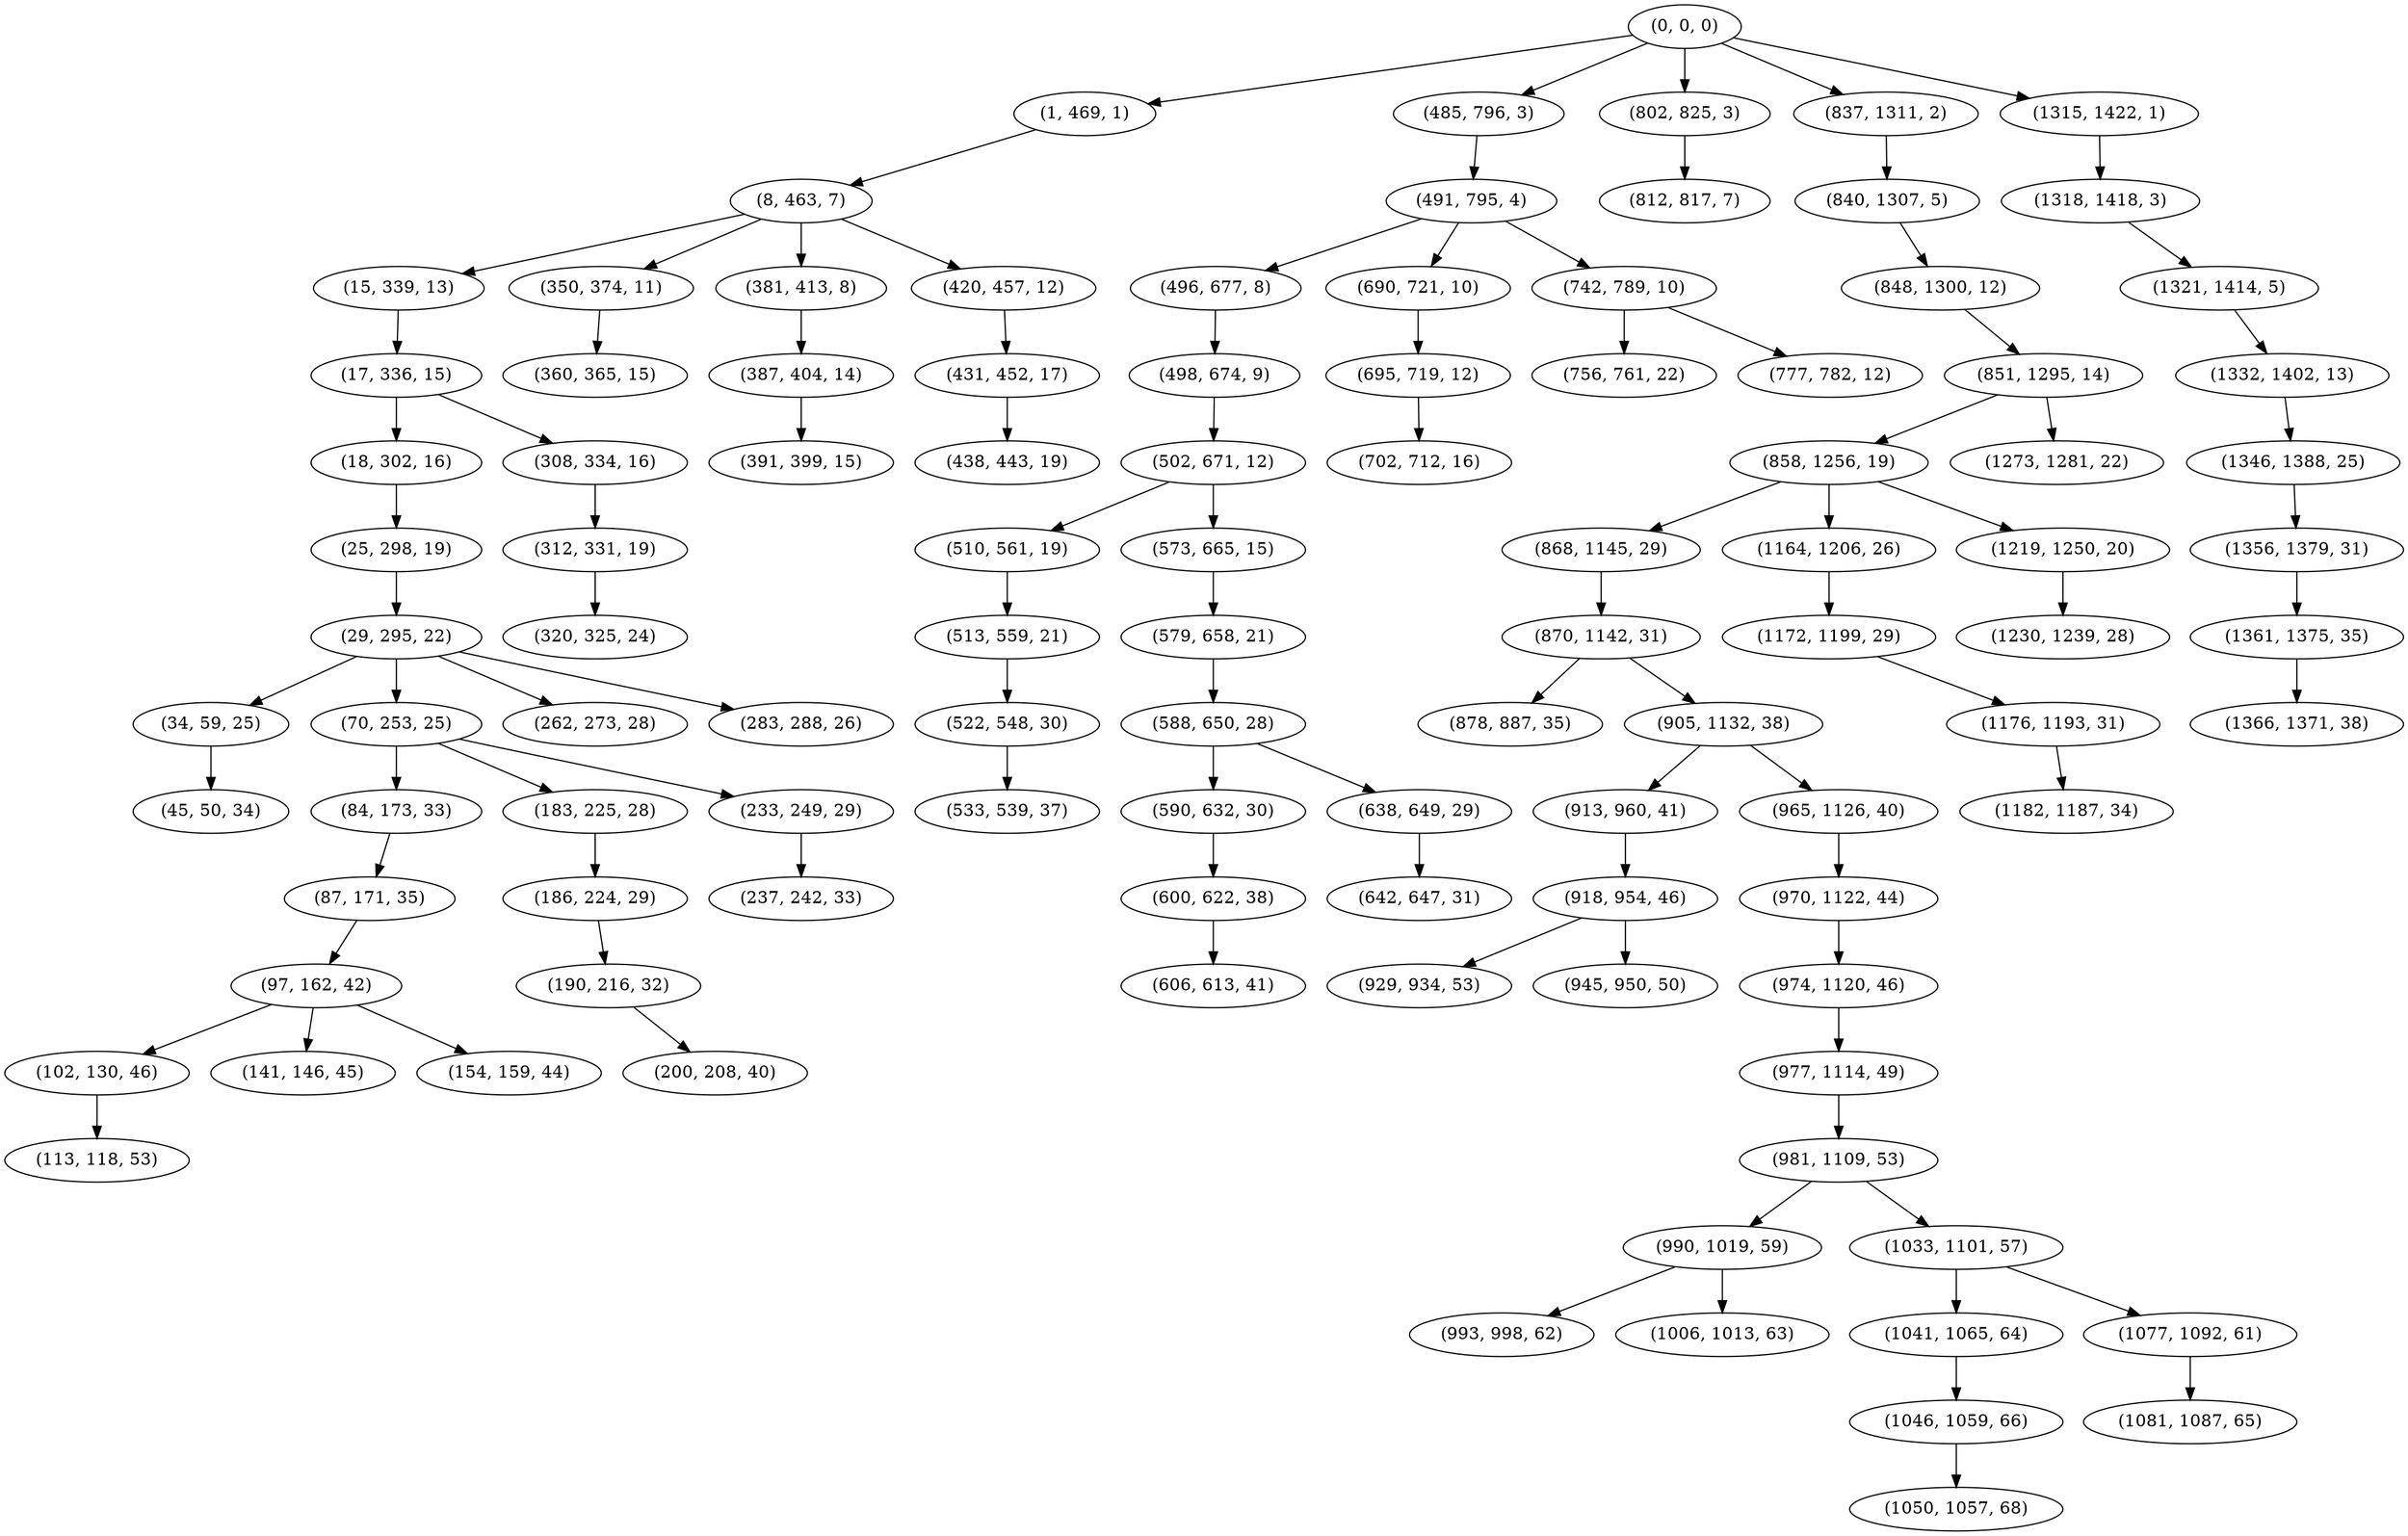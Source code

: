 digraph tree {
    "(0, 0, 0)";
    "(1, 469, 1)";
    "(8, 463, 7)";
    "(15, 339, 13)";
    "(17, 336, 15)";
    "(18, 302, 16)";
    "(25, 298, 19)";
    "(29, 295, 22)";
    "(34, 59, 25)";
    "(45, 50, 34)";
    "(70, 253, 25)";
    "(84, 173, 33)";
    "(87, 171, 35)";
    "(97, 162, 42)";
    "(102, 130, 46)";
    "(113, 118, 53)";
    "(141, 146, 45)";
    "(154, 159, 44)";
    "(183, 225, 28)";
    "(186, 224, 29)";
    "(190, 216, 32)";
    "(200, 208, 40)";
    "(233, 249, 29)";
    "(237, 242, 33)";
    "(262, 273, 28)";
    "(283, 288, 26)";
    "(308, 334, 16)";
    "(312, 331, 19)";
    "(320, 325, 24)";
    "(350, 374, 11)";
    "(360, 365, 15)";
    "(381, 413, 8)";
    "(387, 404, 14)";
    "(391, 399, 15)";
    "(420, 457, 12)";
    "(431, 452, 17)";
    "(438, 443, 19)";
    "(485, 796, 3)";
    "(491, 795, 4)";
    "(496, 677, 8)";
    "(498, 674, 9)";
    "(502, 671, 12)";
    "(510, 561, 19)";
    "(513, 559, 21)";
    "(522, 548, 30)";
    "(533, 539, 37)";
    "(573, 665, 15)";
    "(579, 658, 21)";
    "(588, 650, 28)";
    "(590, 632, 30)";
    "(600, 622, 38)";
    "(606, 613, 41)";
    "(638, 649, 29)";
    "(642, 647, 31)";
    "(690, 721, 10)";
    "(695, 719, 12)";
    "(702, 712, 16)";
    "(742, 789, 10)";
    "(756, 761, 22)";
    "(777, 782, 12)";
    "(802, 825, 3)";
    "(812, 817, 7)";
    "(837, 1311, 2)";
    "(840, 1307, 5)";
    "(848, 1300, 12)";
    "(851, 1295, 14)";
    "(858, 1256, 19)";
    "(868, 1145, 29)";
    "(870, 1142, 31)";
    "(878, 887, 35)";
    "(905, 1132, 38)";
    "(913, 960, 41)";
    "(918, 954, 46)";
    "(929, 934, 53)";
    "(945, 950, 50)";
    "(965, 1126, 40)";
    "(970, 1122, 44)";
    "(974, 1120, 46)";
    "(977, 1114, 49)";
    "(981, 1109, 53)";
    "(990, 1019, 59)";
    "(993, 998, 62)";
    "(1006, 1013, 63)";
    "(1033, 1101, 57)";
    "(1041, 1065, 64)";
    "(1046, 1059, 66)";
    "(1050, 1057, 68)";
    "(1077, 1092, 61)";
    "(1081, 1087, 65)";
    "(1164, 1206, 26)";
    "(1172, 1199, 29)";
    "(1176, 1193, 31)";
    "(1182, 1187, 34)";
    "(1219, 1250, 20)";
    "(1230, 1239, 28)";
    "(1273, 1281, 22)";
    "(1315, 1422, 1)";
    "(1318, 1418, 3)";
    "(1321, 1414, 5)";
    "(1332, 1402, 13)";
    "(1346, 1388, 25)";
    "(1356, 1379, 31)";
    "(1361, 1375, 35)";
    "(1366, 1371, 38)";
    "(0, 0, 0)" -> "(1, 469, 1)";
    "(0, 0, 0)" -> "(485, 796, 3)";
    "(0, 0, 0)" -> "(802, 825, 3)";
    "(0, 0, 0)" -> "(837, 1311, 2)";
    "(0, 0, 0)" -> "(1315, 1422, 1)";
    "(1, 469, 1)" -> "(8, 463, 7)";
    "(8, 463, 7)" -> "(15, 339, 13)";
    "(8, 463, 7)" -> "(350, 374, 11)";
    "(8, 463, 7)" -> "(381, 413, 8)";
    "(8, 463, 7)" -> "(420, 457, 12)";
    "(15, 339, 13)" -> "(17, 336, 15)";
    "(17, 336, 15)" -> "(18, 302, 16)";
    "(17, 336, 15)" -> "(308, 334, 16)";
    "(18, 302, 16)" -> "(25, 298, 19)";
    "(25, 298, 19)" -> "(29, 295, 22)";
    "(29, 295, 22)" -> "(34, 59, 25)";
    "(29, 295, 22)" -> "(70, 253, 25)";
    "(29, 295, 22)" -> "(262, 273, 28)";
    "(29, 295, 22)" -> "(283, 288, 26)";
    "(34, 59, 25)" -> "(45, 50, 34)";
    "(70, 253, 25)" -> "(84, 173, 33)";
    "(70, 253, 25)" -> "(183, 225, 28)";
    "(70, 253, 25)" -> "(233, 249, 29)";
    "(84, 173, 33)" -> "(87, 171, 35)";
    "(87, 171, 35)" -> "(97, 162, 42)";
    "(97, 162, 42)" -> "(102, 130, 46)";
    "(97, 162, 42)" -> "(141, 146, 45)";
    "(97, 162, 42)" -> "(154, 159, 44)";
    "(102, 130, 46)" -> "(113, 118, 53)";
    "(183, 225, 28)" -> "(186, 224, 29)";
    "(186, 224, 29)" -> "(190, 216, 32)";
    "(190, 216, 32)" -> "(200, 208, 40)";
    "(233, 249, 29)" -> "(237, 242, 33)";
    "(308, 334, 16)" -> "(312, 331, 19)";
    "(312, 331, 19)" -> "(320, 325, 24)";
    "(350, 374, 11)" -> "(360, 365, 15)";
    "(381, 413, 8)" -> "(387, 404, 14)";
    "(387, 404, 14)" -> "(391, 399, 15)";
    "(420, 457, 12)" -> "(431, 452, 17)";
    "(431, 452, 17)" -> "(438, 443, 19)";
    "(485, 796, 3)" -> "(491, 795, 4)";
    "(491, 795, 4)" -> "(496, 677, 8)";
    "(491, 795, 4)" -> "(690, 721, 10)";
    "(491, 795, 4)" -> "(742, 789, 10)";
    "(496, 677, 8)" -> "(498, 674, 9)";
    "(498, 674, 9)" -> "(502, 671, 12)";
    "(502, 671, 12)" -> "(510, 561, 19)";
    "(502, 671, 12)" -> "(573, 665, 15)";
    "(510, 561, 19)" -> "(513, 559, 21)";
    "(513, 559, 21)" -> "(522, 548, 30)";
    "(522, 548, 30)" -> "(533, 539, 37)";
    "(573, 665, 15)" -> "(579, 658, 21)";
    "(579, 658, 21)" -> "(588, 650, 28)";
    "(588, 650, 28)" -> "(590, 632, 30)";
    "(588, 650, 28)" -> "(638, 649, 29)";
    "(590, 632, 30)" -> "(600, 622, 38)";
    "(600, 622, 38)" -> "(606, 613, 41)";
    "(638, 649, 29)" -> "(642, 647, 31)";
    "(690, 721, 10)" -> "(695, 719, 12)";
    "(695, 719, 12)" -> "(702, 712, 16)";
    "(742, 789, 10)" -> "(756, 761, 22)";
    "(742, 789, 10)" -> "(777, 782, 12)";
    "(802, 825, 3)" -> "(812, 817, 7)";
    "(837, 1311, 2)" -> "(840, 1307, 5)";
    "(840, 1307, 5)" -> "(848, 1300, 12)";
    "(848, 1300, 12)" -> "(851, 1295, 14)";
    "(851, 1295, 14)" -> "(858, 1256, 19)";
    "(851, 1295, 14)" -> "(1273, 1281, 22)";
    "(858, 1256, 19)" -> "(868, 1145, 29)";
    "(858, 1256, 19)" -> "(1164, 1206, 26)";
    "(858, 1256, 19)" -> "(1219, 1250, 20)";
    "(868, 1145, 29)" -> "(870, 1142, 31)";
    "(870, 1142, 31)" -> "(878, 887, 35)";
    "(870, 1142, 31)" -> "(905, 1132, 38)";
    "(905, 1132, 38)" -> "(913, 960, 41)";
    "(905, 1132, 38)" -> "(965, 1126, 40)";
    "(913, 960, 41)" -> "(918, 954, 46)";
    "(918, 954, 46)" -> "(929, 934, 53)";
    "(918, 954, 46)" -> "(945, 950, 50)";
    "(965, 1126, 40)" -> "(970, 1122, 44)";
    "(970, 1122, 44)" -> "(974, 1120, 46)";
    "(974, 1120, 46)" -> "(977, 1114, 49)";
    "(977, 1114, 49)" -> "(981, 1109, 53)";
    "(981, 1109, 53)" -> "(990, 1019, 59)";
    "(981, 1109, 53)" -> "(1033, 1101, 57)";
    "(990, 1019, 59)" -> "(993, 998, 62)";
    "(990, 1019, 59)" -> "(1006, 1013, 63)";
    "(1033, 1101, 57)" -> "(1041, 1065, 64)";
    "(1033, 1101, 57)" -> "(1077, 1092, 61)";
    "(1041, 1065, 64)" -> "(1046, 1059, 66)";
    "(1046, 1059, 66)" -> "(1050, 1057, 68)";
    "(1077, 1092, 61)" -> "(1081, 1087, 65)";
    "(1164, 1206, 26)" -> "(1172, 1199, 29)";
    "(1172, 1199, 29)" -> "(1176, 1193, 31)";
    "(1176, 1193, 31)" -> "(1182, 1187, 34)";
    "(1219, 1250, 20)" -> "(1230, 1239, 28)";
    "(1315, 1422, 1)" -> "(1318, 1418, 3)";
    "(1318, 1418, 3)" -> "(1321, 1414, 5)";
    "(1321, 1414, 5)" -> "(1332, 1402, 13)";
    "(1332, 1402, 13)" -> "(1346, 1388, 25)";
    "(1346, 1388, 25)" -> "(1356, 1379, 31)";
    "(1356, 1379, 31)" -> "(1361, 1375, 35)";
    "(1361, 1375, 35)" -> "(1366, 1371, 38)";
}
